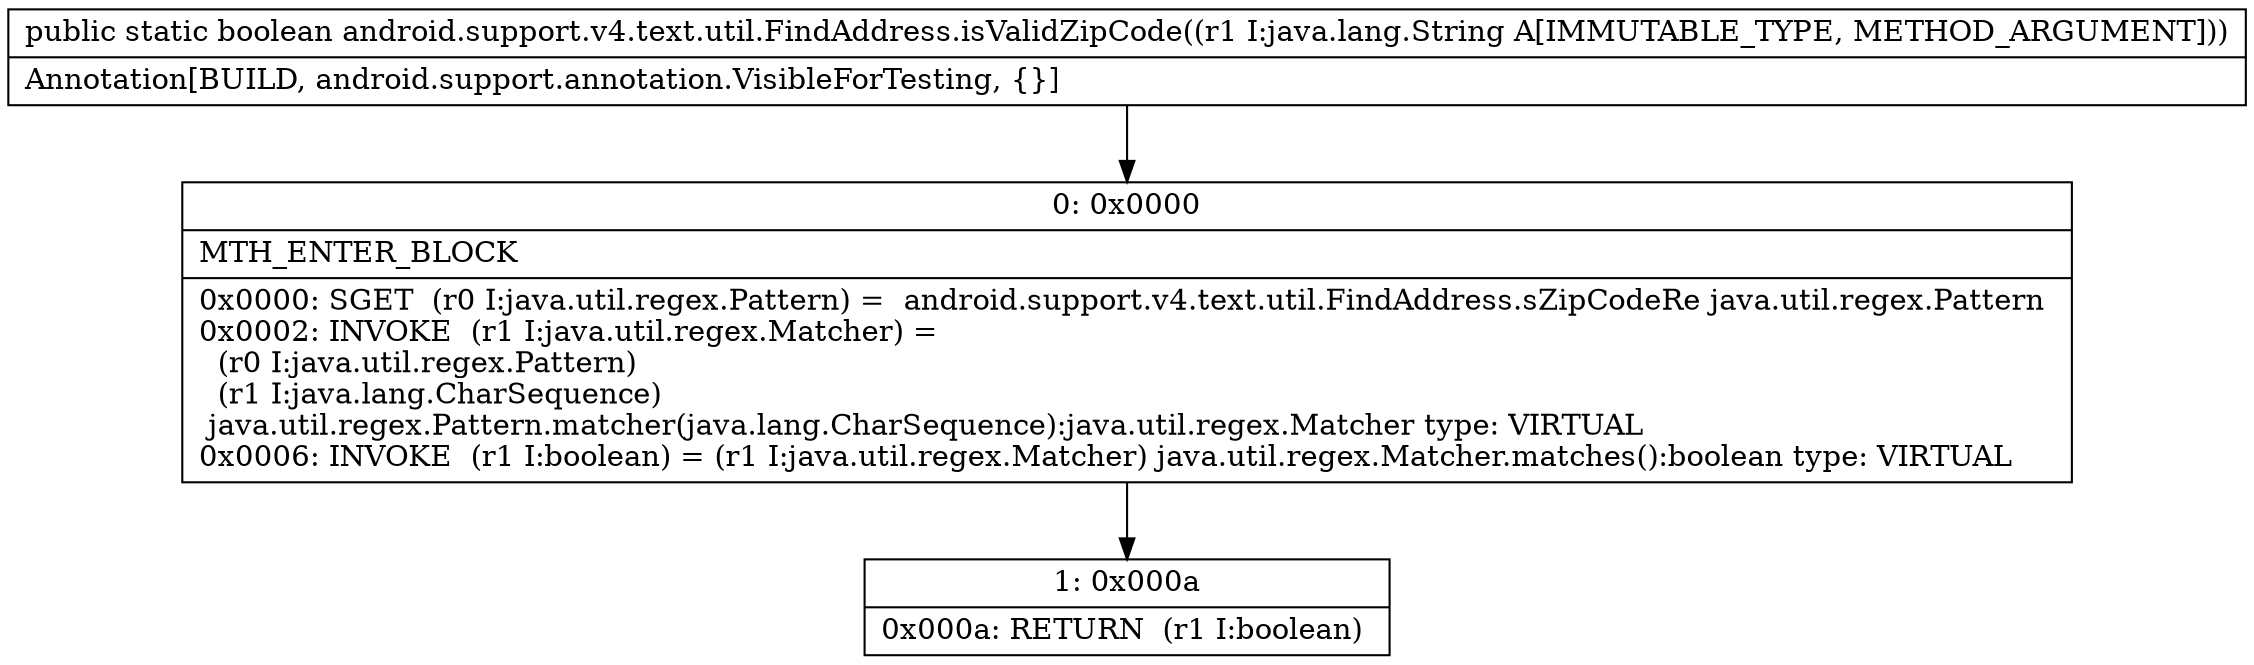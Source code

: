 digraph "CFG forandroid.support.v4.text.util.FindAddress.isValidZipCode(Ljava\/lang\/String;)Z" {
Node_0 [shape=record,label="{0\:\ 0x0000|MTH_ENTER_BLOCK\l|0x0000: SGET  (r0 I:java.util.regex.Pattern) =  android.support.v4.text.util.FindAddress.sZipCodeRe java.util.regex.Pattern \l0x0002: INVOKE  (r1 I:java.util.regex.Matcher) = \l  (r0 I:java.util.regex.Pattern)\l  (r1 I:java.lang.CharSequence)\l java.util.regex.Pattern.matcher(java.lang.CharSequence):java.util.regex.Matcher type: VIRTUAL \l0x0006: INVOKE  (r1 I:boolean) = (r1 I:java.util.regex.Matcher) java.util.regex.Matcher.matches():boolean type: VIRTUAL \l}"];
Node_1 [shape=record,label="{1\:\ 0x000a|0x000a: RETURN  (r1 I:boolean) \l}"];
MethodNode[shape=record,label="{public static boolean android.support.v4.text.util.FindAddress.isValidZipCode((r1 I:java.lang.String A[IMMUTABLE_TYPE, METHOD_ARGUMENT]))  | Annotation[BUILD, android.support.annotation.VisibleForTesting, \{\}]\l}"];
MethodNode -> Node_0;
Node_0 -> Node_1;
}

